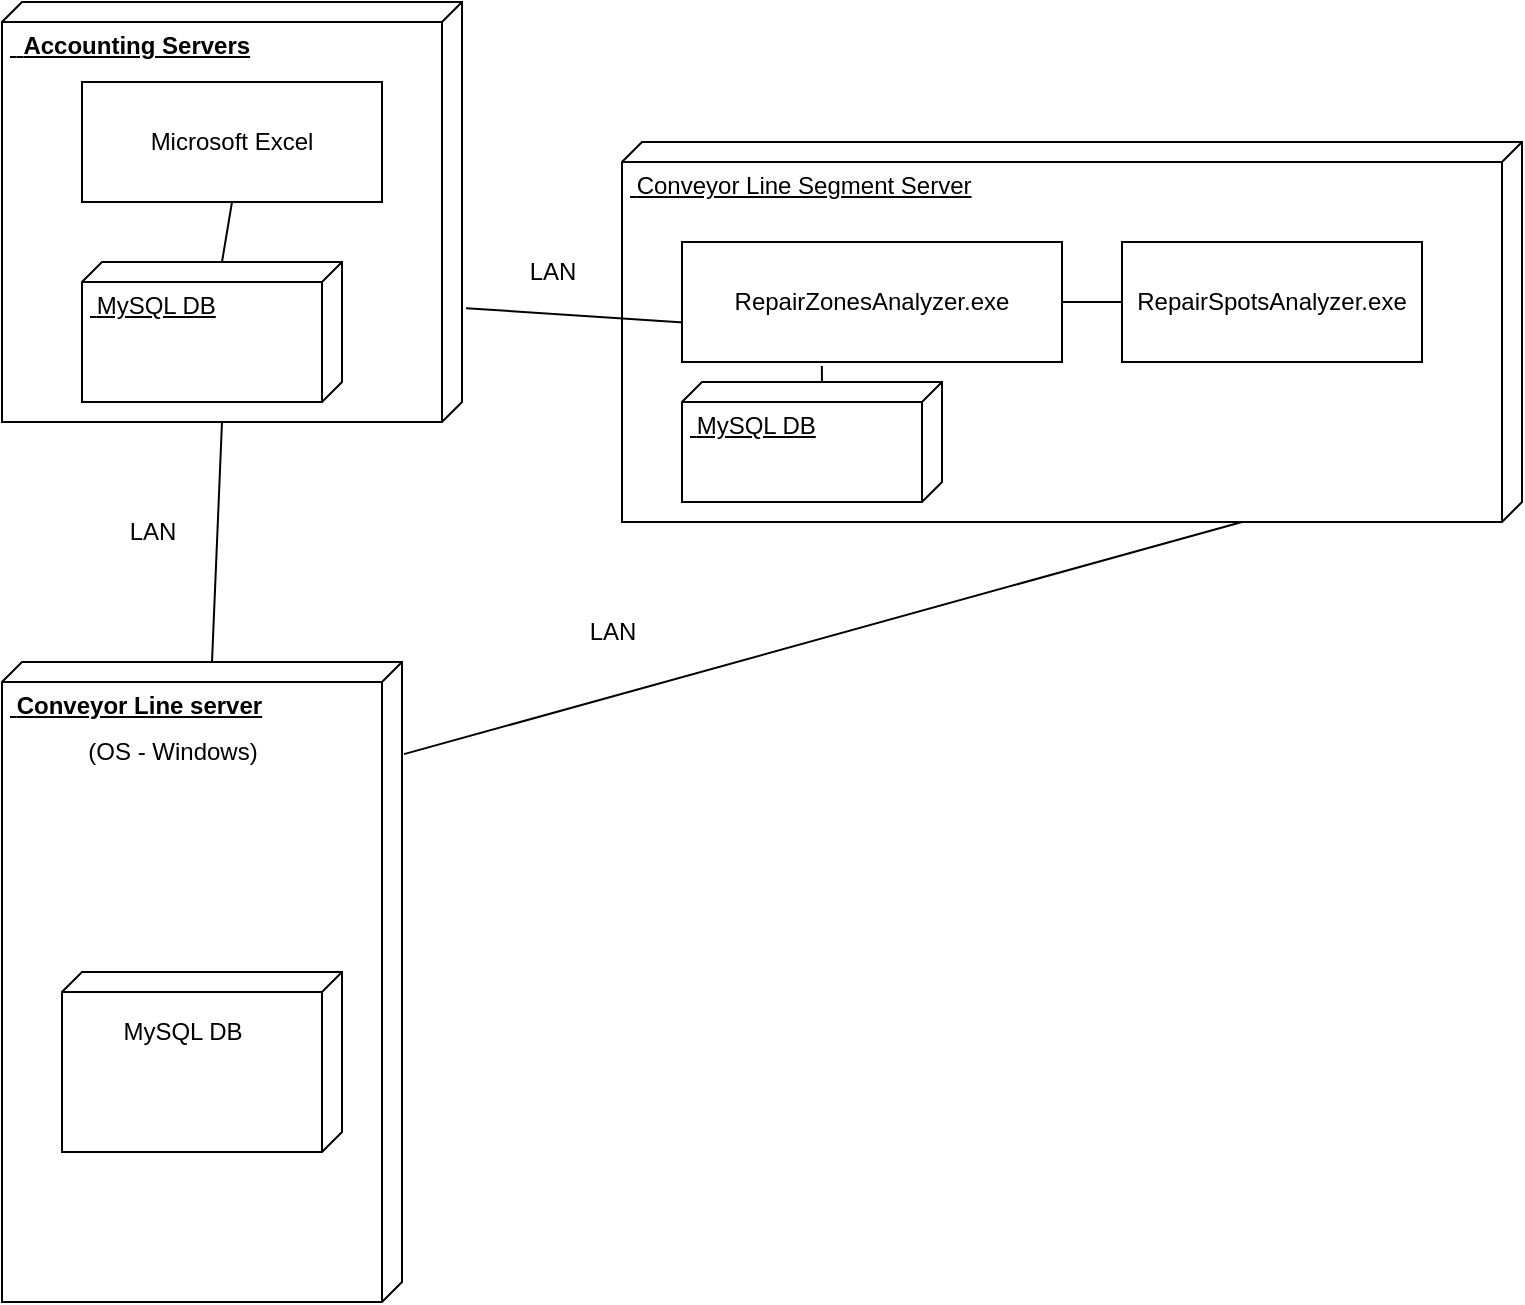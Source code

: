 <mxfile version="21.3.2" type="device">
  <diagram id="C5RBs43oDa-KdzZeNtuy" name="Page-1">
    <mxGraphModel dx="1379" dy="764" grid="1" gridSize="10" guides="1" tooltips="1" connect="1" arrows="1" fold="1" page="1" pageScale="1" pageWidth="827" pageHeight="1169" math="0" shadow="0">
      <root>
        <mxCell id="WIyWlLk6GJQsqaUBKTNV-0" />
        <mxCell id="WIyWlLk6GJQsqaUBKTNV-1" parent="WIyWlLk6GJQsqaUBKTNV-0" />
        <mxCell id="lgbnzPhsW7y1cuDJPa-L-0" value="&lt;span style=&quot;white-space: pre;&quot;&gt;	&lt;/span&gt;&lt;b&gt;Conveyor Line server&lt;/b&gt;" style="verticalAlign=top;align=left;spacingTop=8;spacingLeft=2;spacingRight=12;shape=cube;size=10;direction=south;fontStyle=4;html=1;whiteSpace=wrap;" vertex="1" parent="WIyWlLk6GJQsqaUBKTNV-1">
          <mxGeometry x="190" y="340" width="200" height="320" as="geometry" />
        </mxCell>
        <mxCell id="lgbnzPhsW7y1cuDJPa-L-1" value="(OS - Windows)" style="text;html=1;align=center;verticalAlign=middle;resizable=0;points=[];autosize=1;strokeColor=none;fillColor=none;" vertex="1" parent="WIyWlLk6GJQsqaUBKTNV-1">
          <mxGeometry x="220" y="370" width="110" height="30" as="geometry" />
        </mxCell>
        <mxCell id="lgbnzPhsW7y1cuDJPa-L-2" value="" style="verticalAlign=top;align=left;spacingTop=8;spacingLeft=2;spacingRight=12;shape=cube;size=10;direction=south;fontStyle=4;html=1;whiteSpace=wrap;" vertex="1" parent="WIyWlLk6GJQsqaUBKTNV-1">
          <mxGeometry x="220" y="495" width="140" height="90" as="geometry" />
        </mxCell>
        <mxCell id="lgbnzPhsW7y1cuDJPa-L-3" value="MySQL DB" style="text;html=1;align=center;verticalAlign=middle;resizable=0;points=[];autosize=1;strokeColor=none;fillColor=none;" vertex="1" parent="WIyWlLk6GJQsqaUBKTNV-1">
          <mxGeometry x="240" y="510" width="80" height="30" as="geometry" />
        </mxCell>
        <mxCell id="lgbnzPhsW7y1cuDJPa-L-4" value="&lt;span style=&quot;white-space: pre;&quot;&gt;	&lt;span style=&quot;white-space: pre;&quot;&gt;	&lt;/span&gt;&lt;/span&gt;&lt;b&gt;Accounting Servers&lt;/b&gt;" style="verticalAlign=top;align=left;spacingTop=8;spacingLeft=2;spacingRight=12;shape=cube;size=10;direction=south;fontStyle=4;html=1;whiteSpace=wrap;" vertex="1" parent="WIyWlLk6GJQsqaUBKTNV-1">
          <mxGeometry x="190" y="10" width="230" height="210" as="geometry" />
        </mxCell>
        <mxCell id="lgbnzPhsW7y1cuDJPa-L-5" value="Microsoft Excel" style="rounded=0;whiteSpace=wrap;html=1;" vertex="1" parent="WIyWlLk6GJQsqaUBKTNV-1">
          <mxGeometry x="230" y="50" width="150" height="60" as="geometry" />
        </mxCell>
        <mxCell id="lgbnzPhsW7y1cuDJPa-L-6" value="&lt;span style=&quot;white-space: pre;&quot;&gt;	&lt;/span&gt;MySQL DB" style="verticalAlign=top;align=left;spacingTop=8;spacingLeft=2;spacingRight=12;shape=cube;size=10;direction=south;fontStyle=4;html=1;whiteSpace=wrap;" vertex="1" parent="WIyWlLk6GJQsqaUBKTNV-1">
          <mxGeometry x="230" y="140" width="130" height="70" as="geometry" />
        </mxCell>
        <mxCell id="lgbnzPhsW7y1cuDJPa-L-7" value="" style="endArrow=none;html=1;rounded=0;entryX=0.5;entryY=1;entryDx=0;entryDy=0;exitX=0;exitY=0;exitDx=0;exitDy=60;exitPerimeter=0;" edge="1" parent="WIyWlLk6GJQsqaUBKTNV-1" source="lgbnzPhsW7y1cuDJPa-L-6" target="lgbnzPhsW7y1cuDJPa-L-5">
          <mxGeometry width="50" height="50" relative="1" as="geometry">
            <mxPoint x="90" y="200" as="sourcePoint" />
            <mxPoint x="140" y="150" as="targetPoint" />
          </mxGeometry>
        </mxCell>
        <mxCell id="lgbnzPhsW7y1cuDJPa-L-9" value="&lt;span style=&quot;white-space: pre;&quot;&gt;	&lt;/span&gt;Conveyor Line Segment Server" style="verticalAlign=top;align=left;spacingTop=8;spacingLeft=2;spacingRight=12;shape=cube;size=10;direction=south;fontStyle=4;html=1;whiteSpace=wrap;" vertex="1" parent="WIyWlLk6GJQsqaUBKTNV-1">
          <mxGeometry x="500" y="80" width="450" height="190" as="geometry" />
        </mxCell>
        <mxCell id="lgbnzPhsW7y1cuDJPa-L-10" value="" style="endArrow=none;html=1;rounded=0;exitX=0.729;exitY=-0.009;exitDx=0;exitDy=0;exitPerimeter=0;entryX=0;entryY=0;entryDx=100;entryDy=270;entryPerimeter=0;" edge="1" parent="WIyWlLk6GJQsqaUBKTNV-1" source="lgbnzPhsW7y1cuDJPa-L-4" target="lgbnzPhsW7y1cuDJPa-L-9">
          <mxGeometry width="50" height="50" relative="1" as="geometry">
            <mxPoint x="420" y="310" as="sourcePoint" />
            <mxPoint x="470" y="260" as="targetPoint" />
          </mxGeometry>
        </mxCell>
        <mxCell id="lgbnzPhsW7y1cuDJPa-L-11" value="LAN" style="text;html=1;align=center;verticalAlign=middle;resizable=0;points=[];autosize=1;strokeColor=none;fillColor=none;" vertex="1" parent="WIyWlLk6GJQsqaUBKTNV-1">
          <mxGeometry x="440" y="130" width="50" height="30" as="geometry" />
        </mxCell>
        <mxCell id="lgbnzPhsW7y1cuDJPa-L-12" value="LAN" style="text;html=1;align=center;verticalAlign=middle;resizable=0;points=[];autosize=1;strokeColor=none;fillColor=none;" vertex="1" parent="WIyWlLk6GJQsqaUBKTNV-1">
          <mxGeometry x="470" y="310" width="50" height="30" as="geometry" />
        </mxCell>
        <mxCell id="lgbnzPhsW7y1cuDJPa-L-13" value="" style="endArrow=none;html=1;rounded=0;exitX=0.144;exitY=-0.005;exitDx=0;exitDy=0;exitPerimeter=0;entryX=0;entryY=0;entryDx=190;entryDy=140;entryPerimeter=0;" edge="1" parent="WIyWlLk6GJQsqaUBKTNV-1" source="lgbnzPhsW7y1cuDJPa-L-0" target="lgbnzPhsW7y1cuDJPa-L-9">
          <mxGeometry width="50" height="50" relative="1" as="geometry">
            <mxPoint x="480" y="350" as="sourcePoint" />
            <mxPoint x="530" y="300" as="targetPoint" />
          </mxGeometry>
        </mxCell>
        <mxCell id="lgbnzPhsW7y1cuDJPa-L-16" value="" style="endArrow=none;html=1;rounded=0;entryX=0;entryY=0;entryDx=210;entryDy=120;entryPerimeter=0;exitX=0;exitY=0;exitDx=0;exitDy=95;exitPerimeter=0;" edge="1" parent="WIyWlLk6GJQsqaUBKTNV-1" source="lgbnzPhsW7y1cuDJPa-L-0" target="lgbnzPhsW7y1cuDJPa-L-4">
          <mxGeometry width="50" height="50" relative="1" as="geometry">
            <mxPoint x="100" y="270" as="sourcePoint" />
            <mxPoint x="150" y="220" as="targetPoint" />
          </mxGeometry>
        </mxCell>
        <mxCell id="lgbnzPhsW7y1cuDJPa-L-17" value="LAN&lt;br&gt;" style="text;html=1;align=center;verticalAlign=middle;resizable=0;points=[];autosize=1;strokeColor=none;fillColor=none;" vertex="1" parent="WIyWlLk6GJQsqaUBKTNV-1">
          <mxGeometry x="240" y="260" width="50" height="30" as="geometry" />
        </mxCell>
        <mxCell id="lgbnzPhsW7y1cuDJPa-L-18" value="&lt;span style=&quot;white-space: pre;&quot;&gt;	&lt;/span&gt;MySQL DB" style="verticalAlign=top;align=left;spacingTop=8;spacingLeft=2;spacingRight=12;shape=cube;size=10;direction=south;fontStyle=4;html=1;whiteSpace=wrap;" vertex="1" parent="WIyWlLk6GJQsqaUBKTNV-1">
          <mxGeometry x="530" y="200" width="130" height="60" as="geometry" />
        </mxCell>
        <mxCell id="lgbnzPhsW7y1cuDJPa-L-19" value="RepairZonesAnalyzer.exe" style="rounded=0;whiteSpace=wrap;html=1;" vertex="1" parent="WIyWlLk6GJQsqaUBKTNV-1">
          <mxGeometry x="530" y="130" width="190" height="60" as="geometry" />
        </mxCell>
        <mxCell id="lgbnzPhsW7y1cuDJPa-L-20" value="RepairSpotsAnalyzer.exe" style="rounded=0;whiteSpace=wrap;html=1;" vertex="1" parent="WIyWlLk6GJQsqaUBKTNV-1">
          <mxGeometry x="750" y="130" width="150" height="60" as="geometry" />
        </mxCell>
        <mxCell id="lgbnzPhsW7y1cuDJPa-L-21" value="" style="endArrow=none;html=1;rounded=0;exitX=0;exitY=0;exitDx=0;exitDy=60;exitPerimeter=0;entryX=0.368;entryY=1.033;entryDx=0;entryDy=0;entryPerimeter=0;" edge="1" parent="WIyWlLk6GJQsqaUBKTNV-1" source="lgbnzPhsW7y1cuDJPa-L-18" target="lgbnzPhsW7y1cuDJPa-L-19">
          <mxGeometry width="50" height="50" relative="1" as="geometry">
            <mxPoint x="690" y="260" as="sourcePoint" />
            <mxPoint x="740" y="210" as="targetPoint" />
          </mxGeometry>
        </mxCell>
        <mxCell id="lgbnzPhsW7y1cuDJPa-L-22" value="" style="endArrow=none;html=1;rounded=0;exitX=1;exitY=0.5;exitDx=0;exitDy=0;entryX=0;entryY=0.5;entryDx=0;entryDy=0;" edge="1" parent="WIyWlLk6GJQsqaUBKTNV-1" source="lgbnzPhsW7y1cuDJPa-L-19" target="lgbnzPhsW7y1cuDJPa-L-20">
          <mxGeometry width="50" height="50" relative="1" as="geometry">
            <mxPoint x="730" y="270" as="sourcePoint" />
            <mxPoint x="780" y="220" as="targetPoint" />
          </mxGeometry>
        </mxCell>
      </root>
    </mxGraphModel>
  </diagram>
</mxfile>
